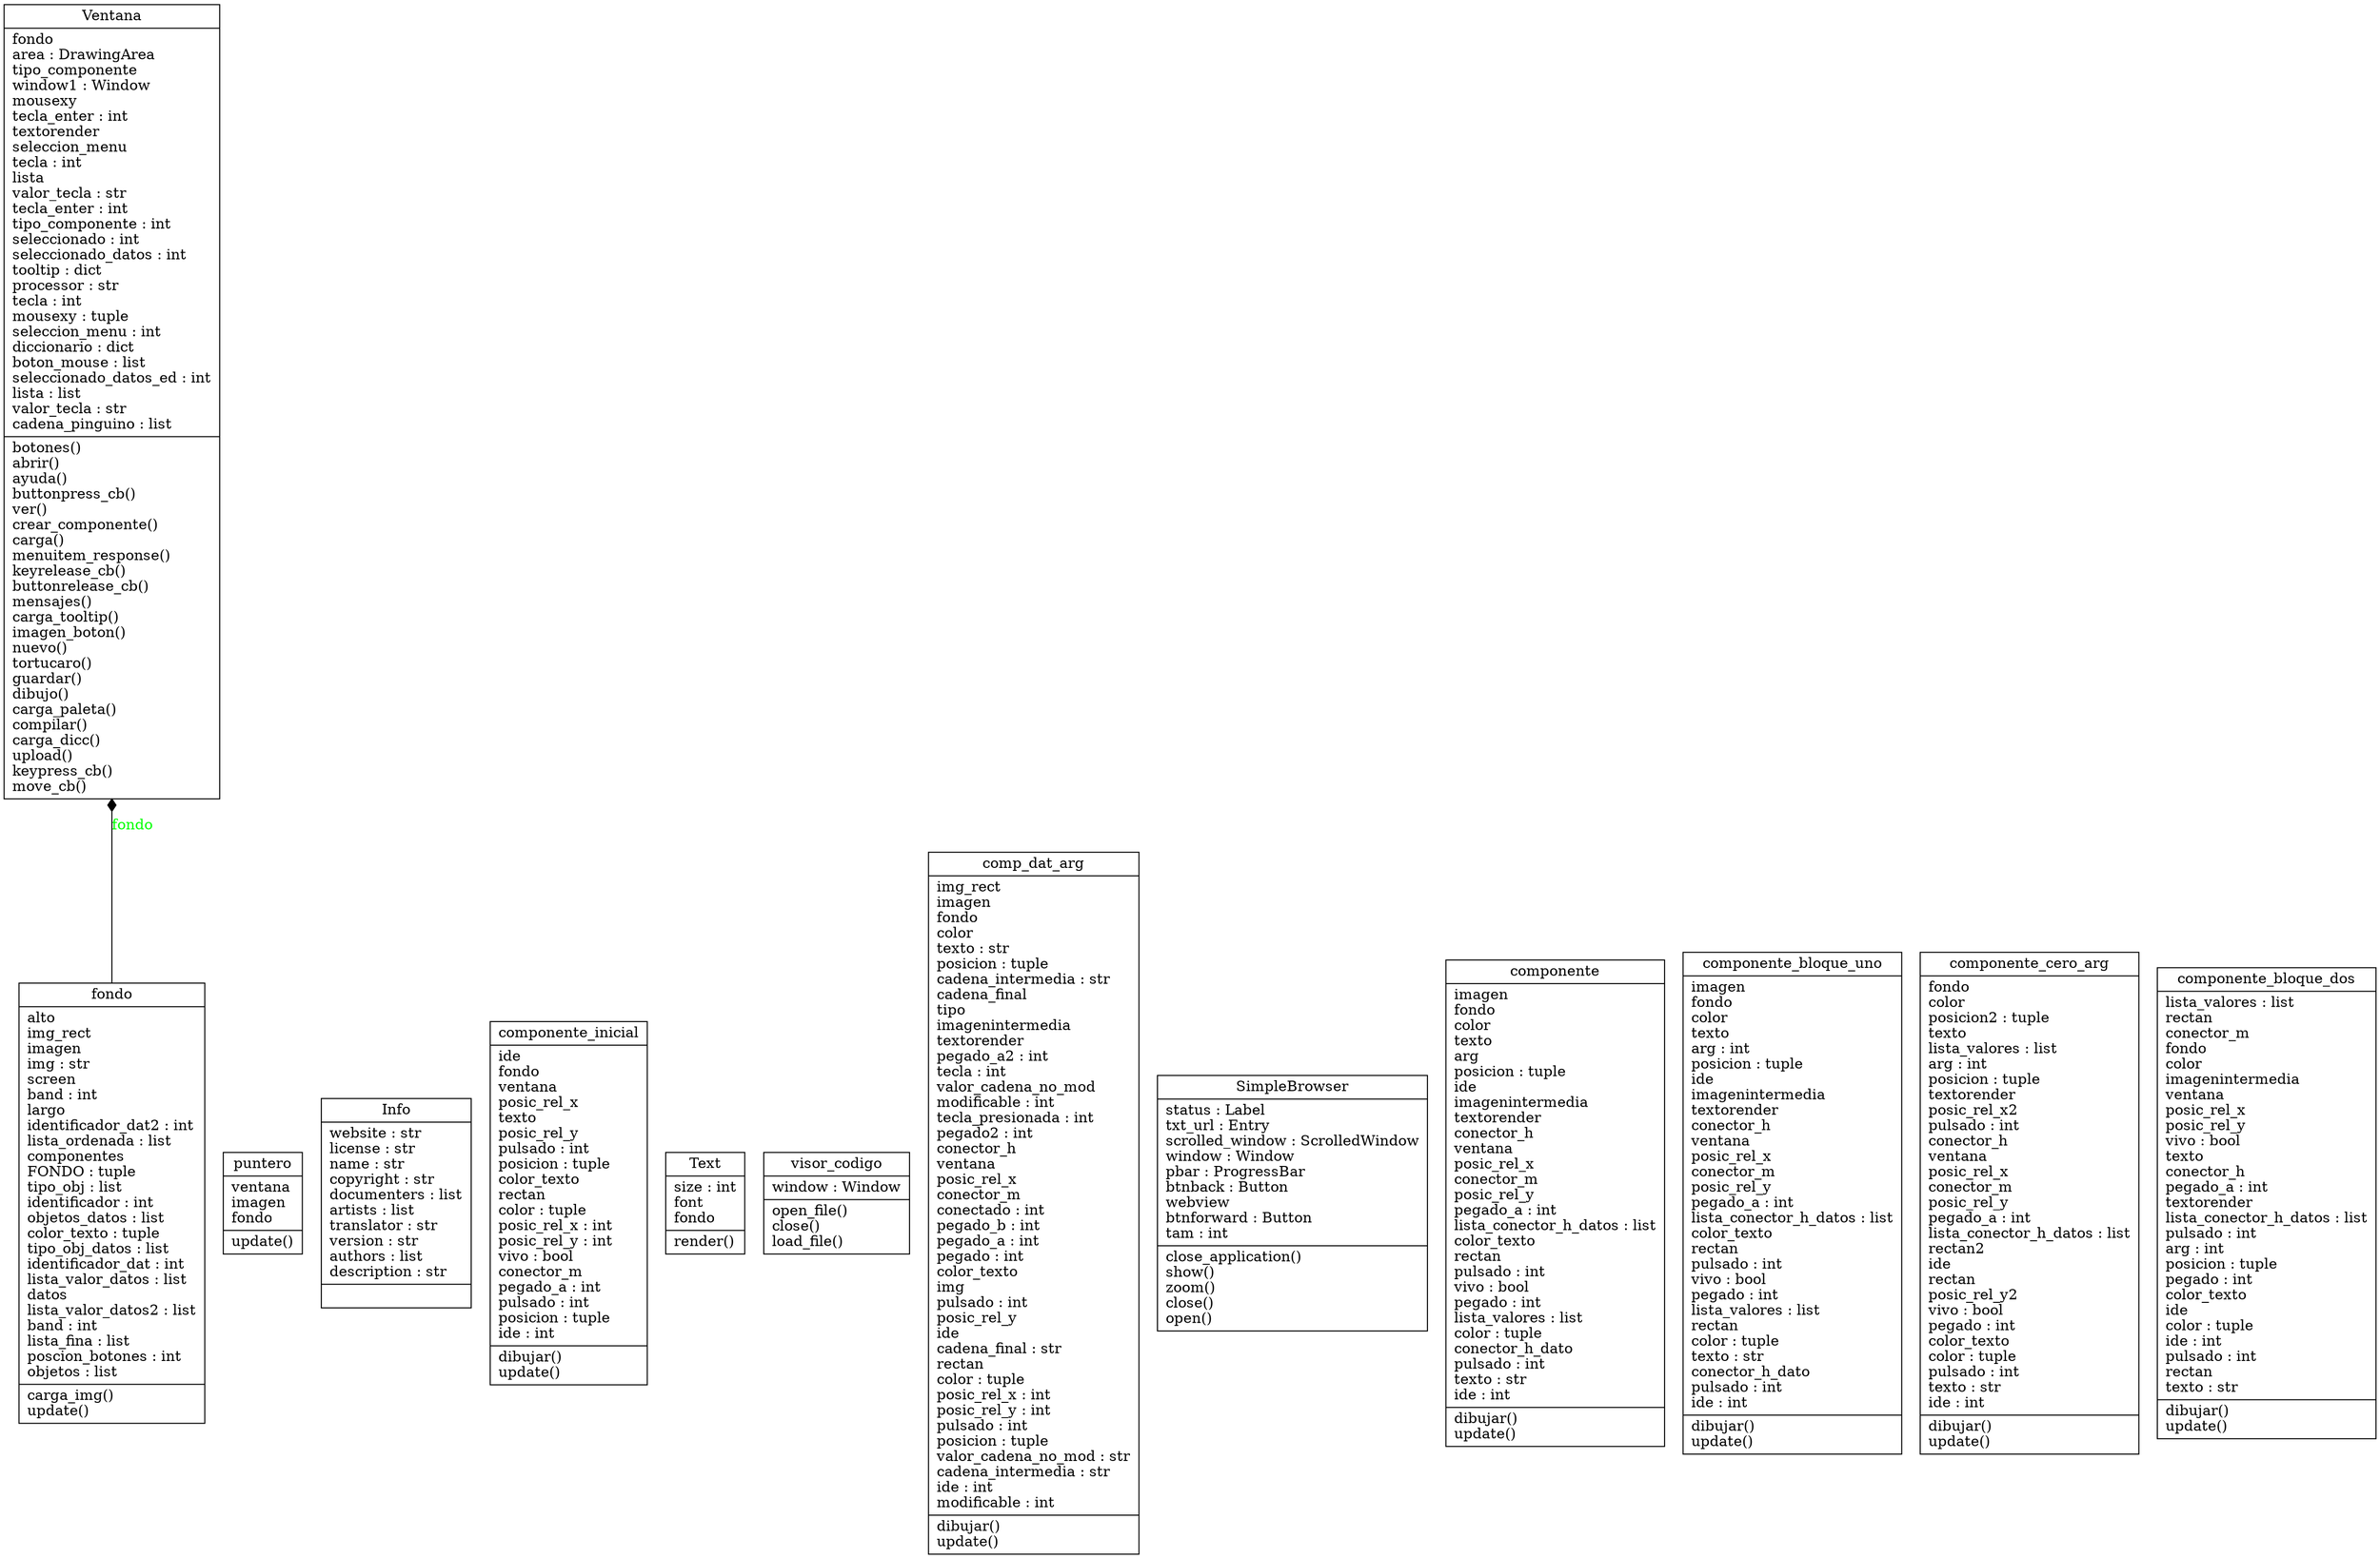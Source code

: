 digraph "classes_uml" {
charset="utf-8"
rankdir=BT
"4" [shape="record", label="{fondo|alto\limg_rect\limagen\limg : str\lscreen\lband : int\llargo\lidentificador_dat2 : int\llista_ordenada : list\lcomponentes\lFONDO : tuple\ltipo_obj : list\lidentificador : int\lobjetos_datos : list\lcolor_texto : tuple\ltipo_obj_datos : list\lidentificador_dat : int\llista_valor_datos : list\ldatos\llista_valor_datos2 : list\lband : int\llista_fina : list\lposcion_botones : int\lobjetos : list\l|carga_img()\lupdate()\l}"];
"5" [shape="record", label="{Ventana|fondo\larea : DrawingArea\ltipo_componente\lwindow1 : Window\lmousexy\ltecla_enter : int\ltextorender\lseleccion_menu\ltecla : int\llista\lvalor_tecla : str\ltecla_enter : int\ltipo_componente : int\lseleccionado : int\lseleccionado_datos : int\ltooltip : dict\lprocessor : str\ltecla : int\lmousexy : tuple\lseleccion_menu : int\ldiccionario : dict\lboton_mouse : list\lseleccionado_datos_ed : int\llista : list\lvalor_tecla : str\lcadena_pinguino : list\l|botones()\labrir()\layuda()\lbuttonpress_cb()\lver()\lcrear_componente()\lcarga()\lmenuitem_response()\lkeyrelease_cb()\lbuttonrelease_cb()\lmensajes()\lcarga_tooltip()\limagen_boton()\lnuevo()\ltortucaro()\lguardar()\ldibujo()\lcarga_paleta()\lcompilar()\lcarga_dicc()\lupload()\lkeypress_cb()\lmove_cb()\l}"];
"6" [shape="record", label="{puntero|ventana\limagen\lfondo\l|update()\l}"];
"8" [shape="record", label="{Info|website : str\llicense : str\lname : str\lcopyright : str\ldocumenters : list\lartists : list\ltranslator : str\lversion : str\lauthors : list\ldescription : str\l|}"];
"11" [shape="record", label="{componente_inicial|ide\lfondo\lventana\lposic_rel_x\ltexto\lposic_rel_y\lpulsado : int\lposicion : tuple\lcolor_texto\lrectan\lcolor : tuple\lposic_rel_x : int\lposic_rel_y : int\lvivo : bool\lconector_m\lpegado_a : int\lpulsado : int\lposicion : tuple\lide : int\l|dibujar()\lupdate()\l}"];
"13" [shape="record", label="{Text|size : int\lfont\lfondo\l|render()\l}"];
"15" [shape="record", label="{visor_codigo|window : Window\l|open_file()\lclose()\lload_file()\l}"];
"21" [shape="record", label="{comp_dat_arg|img_rect\limagen\lfondo\lcolor\ltexto : str\lposicion : tuple\lcadena_intermedia : str\lcadena_final\ltipo\limagenintermedia\ltextorender\lpegado_a2 : int\ltecla : int\lvalor_cadena_no_mod\lmodificable : int\ltecla_presionada : int\lpegado2 : int\lconector_h\lventana\lposic_rel_x\lconector_m\lconectado : int\lpegado_b : int\lpegado_a : int\lpegado : int\lcolor_texto\limg\lpulsado : int\lposic_rel_y\lide\lcadena_final : str\lrectan\lcolor : tuple\lposic_rel_x : int\lposic_rel_y : int\lpulsado : int\lposicion : tuple\lvalor_cadena_no_mod : str\lcadena_intermedia : str\lide : int\lmodificable : int\l|dibujar()\lupdate()\l}"];
"24" [shape="record", label="{SimpleBrowser|status : Label\ltxt_url : Entry\lscrolled_window : ScrolledWindow\lwindow : Window\lpbar : ProgressBar\lbtnback : Button\lwebview\lbtnforward : Button\ltam : int\l|close_application()\lshow()\lzoom()\lclose()\lopen()\l}"];
"26" [shape="record", label="{componente|imagen\lfondo\lcolor\ltexto\larg\lposicion : tuple\lide\limagenintermedia\ltextorender\lconector_h\lventana\lposic_rel_x\lconector_m\lposic_rel_y\lpegado_a : int\llista_conector_h_datos : list\lcolor_texto\lrectan\lpulsado : int\lvivo : bool\lpegado : int\llista_valores : list\lcolor : tuple\lconector_h_dato\lpulsado : int\ltexto : str\lide : int\l|dibujar()\lupdate()\l}"];
"27" [shape="record", label="{componente_bloque_uno|imagen\lfondo\lcolor\ltexto\larg : int\lposicion : tuple\lide\limagenintermedia\ltextorender\lconector_h\lventana\lposic_rel_x\lconector_m\lposic_rel_y\lpegado_a : int\llista_conector_h_datos : list\lcolor_texto\lrectan\lpulsado : int\lvivo : bool\lpegado : int\llista_valores : list\lrectan\lcolor : tuple\ltexto : str\lconector_h_dato\lpulsado : int\lide : int\l|dibujar()\lupdate()\l}"];
"28" [shape="record", label="{componente_cero_arg|fondo\lcolor\lposicion2 : tuple\ltexto\llista_valores : list\larg : int\lposicion : tuple\ltextorender\lposic_rel_x2\lpulsado : int\lconector_h\lventana\lposic_rel_x\lconector_m\lposic_rel_y\lpegado_a : int\llista_conector_h_datos : list\lrectan2\lide\lrectan\lposic_rel_y2\lvivo : bool\lpegado : int\lcolor_texto\lcolor : tuple\lpulsado : int\ltexto : str\lide : int\l|dibujar()\lupdate()\l}"];
"29" [shape="record", label="{componente_bloque_dos|lista_valores : list\lrectan\lconector_m\lfondo\lcolor\limagenintermedia\lventana\lposic_rel_x\lposic_rel_y\lvivo : bool\ltexto\lconector_h\lpegado_a : int\ltextorender\llista_conector_h_datos : list\lpulsado : int\larg : int\lposicion : tuple\lpegado : int\lcolor_texto\lide\lcolor : tuple\lide : int\lpulsado : int\lrectan\ltexto : str\l|dibujar()\lupdate()\l}"];
"4" -> "5" [arrowhead="diamond", style="solid", arrowtail="none", fontcolor="green", label="fondo"];
}
